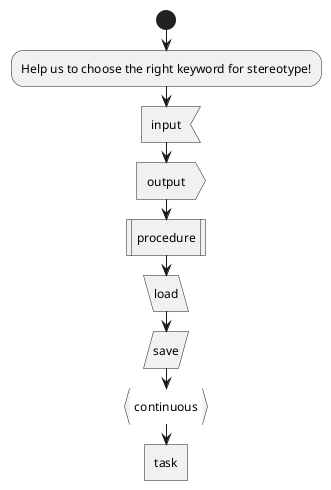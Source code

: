 {
  "sha1": "oxyb6r5kpny2gekk4e92kwlmbufnhnf",
  "insertion": {
    "when": "2024-06-04T17:28:40.411Z",
    "url": "https://forum.plantuml.net/11518/issues-with-final-separator-latex-math-expression-activity?show=17270#c17270",
    "user": "plantuml@gmail.com"
  }
}
@startuml
start
:Help us to choose the right keyword for stereotype!;

:input; <<input>>
:output; <<output>>
:procedure; <<procedure>>
:load; <<load>>
:save; <<save>>
:continuous; <<continuous>>
:task; <<task>>
@enduml
